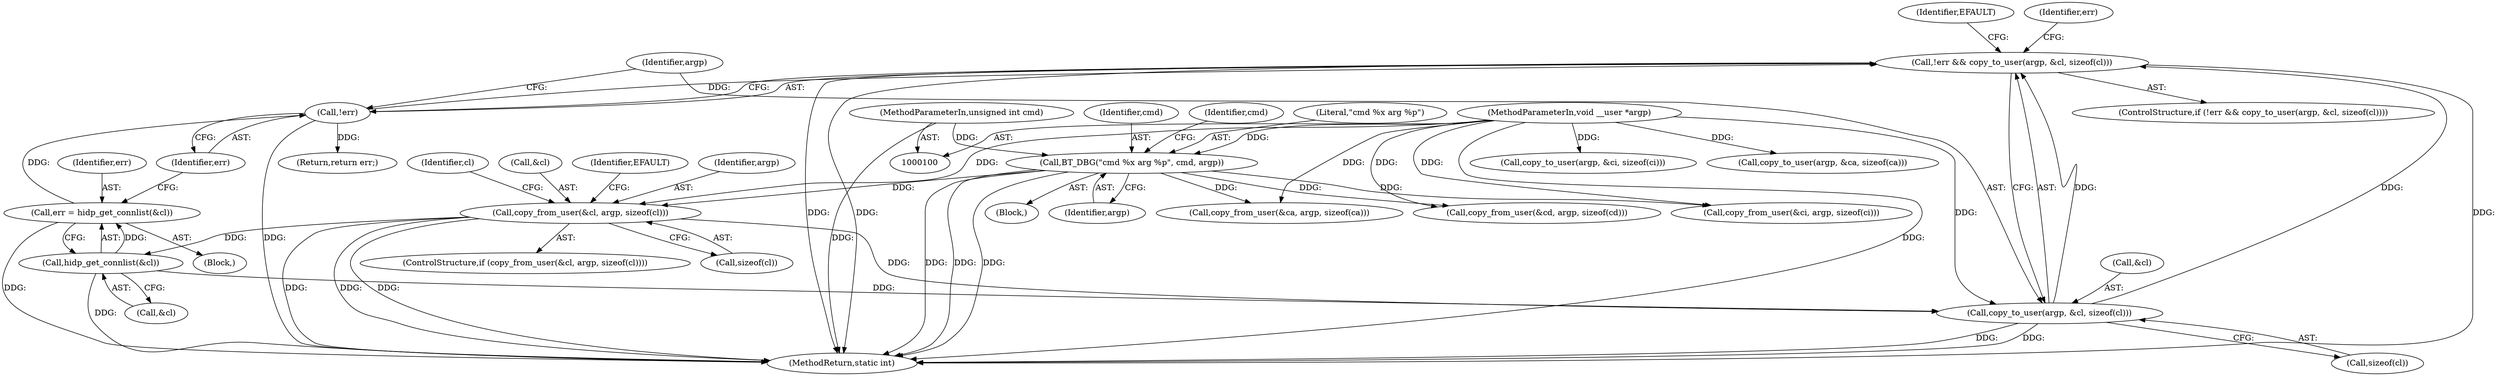 digraph "0_linux_a1616a5ac99ede5d605047a9012481ce7ff18b16@API" {
"1000253" [label="(Call,!err && copy_to_user(argp, &cl, sizeof(cl)))"];
"1000254" [label="(Call,!err)"];
"1000247" [label="(Call,err = hidp_get_connlist(&cl))"];
"1000249" [label="(Call,hidp_get_connlist(&cl))"];
"1000229" [label="(Call,copy_from_user(&cl, argp, sizeof(cl)))"];
"1000112" [label="(Call,BT_DBG(\"cmd %x arg %p\", cmd, argp))"];
"1000102" [label="(MethodParameterIn,unsigned int cmd)"];
"1000103" [label="(MethodParameterIn,void __user *argp)"];
"1000256" [label="(Call,copy_to_user(argp, &cl, sizeof(cl)))"];
"1000230" [label="(Call,&cl)"];
"1000112" [label="(Call,BT_DBG(\"cmd %x arg %p\", cmd, argp))"];
"1000114" [label="(Identifier,cmd)"];
"1000301" [label="(MethodReturn,static int)"];
"1000249" [label="(Call,hidp_get_connlist(&cl))"];
"1000237" [label="(Identifier,EFAULT)"];
"1000264" [label="(Identifier,EFAULT)"];
"1000118" [label="(Block,)"];
"1000228" [label="(ControlStructure,if (copy_from_user(&cl, argp, sizeof(cl))))"];
"1000232" [label="(Identifier,argp)"];
"1000102" [label="(MethodParameterIn,unsigned int cmd)"];
"1000256" [label="(Call,copy_to_user(argp, &cl, sizeof(cl)))"];
"1000233" [label="(Call,sizeof(cl))"];
"1000265" [label="(Return,return err;)"];
"1000255" [label="(Identifier,err)"];
"1000258" [label="(Call,&cl)"];
"1000252" [label="(ControlStructure,if (!err && copy_to_user(argp, &cl, sizeof(cl))))"];
"1000214" [label="(Call,copy_from_user(&cd, argp, sizeof(cd)))"];
"1000287" [label="(Call,copy_to_user(argp, &ci, sizeof(ci)))"];
"1000248" [label="(Identifier,err)"];
"1000260" [label="(Call,sizeof(cl))"];
"1000229" [label="(Call,copy_from_user(&cl, argp, sizeof(cl)))"];
"1000253" [label="(Call,!err && copy_to_user(argp, &cl, sizeof(cl)))"];
"1000117" [label="(Identifier,cmd)"];
"1000254" [label="(Call,!err)"];
"1000266" [label="(Identifier,err)"];
"1000241" [label="(Identifier,cl)"];
"1000269" [label="(Call,copy_from_user(&ci, argp, sizeof(ci)))"];
"1000247" [label="(Call,err = hidp_get_connlist(&cl))"];
"1000104" [label="(Block,)"];
"1000115" [label="(Identifier,argp)"];
"1000103" [label="(MethodParameterIn,void __user *argp)"];
"1000189" [label="(Call,copy_to_user(argp, &ca, sizeof(ca)))"];
"1000257" [label="(Identifier,argp)"];
"1000113" [label="(Literal,\"cmd %x arg %p\")"];
"1000128" [label="(Call,copy_from_user(&ca, argp, sizeof(ca)))"];
"1000250" [label="(Call,&cl)"];
"1000253" -> "1000252"  [label="AST: "];
"1000253" -> "1000254"  [label="CFG: "];
"1000253" -> "1000256"  [label="CFG: "];
"1000254" -> "1000253"  [label="AST: "];
"1000256" -> "1000253"  [label="AST: "];
"1000264" -> "1000253"  [label="CFG: "];
"1000266" -> "1000253"  [label="CFG: "];
"1000253" -> "1000301"  [label="DDG: "];
"1000253" -> "1000301"  [label="DDG: "];
"1000253" -> "1000301"  [label="DDG: "];
"1000254" -> "1000253"  [label="DDG: "];
"1000256" -> "1000253"  [label="DDG: "];
"1000256" -> "1000253"  [label="DDG: "];
"1000254" -> "1000255"  [label="CFG: "];
"1000255" -> "1000254"  [label="AST: "];
"1000257" -> "1000254"  [label="CFG: "];
"1000254" -> "1000301"  [label="DDG: "];
"1000247" -> "1000254"  [label="DDG: "];
"1000254" -> "1000265"  [label="DDG: "];
"1000247" -> "1000118"  [label="AST: "];
"1000247" -> "1000249"  [label="CFG: "];
"1000248" -> "1000247"  [label="AST: "];
"1000249" -> "1000247"  [label="AST: "];
"1000255" -> "1000247"  [label="CFG: "];
"1000247" -> "1000301"  [label="DDG: "];
"1000249" -> "1000247"  [label="DDG: "];
"1000249" -> "1000250"  [label="CFG: "];
"1000250" -> "1000249"  [label="AST: "];
"1000249" -> "1000301"  [label="DDG: "];
"1000229" -> "1000249"  [label="DDG: "];
"1000249" -> "1000256"  [label="DDG: "];
"1000229" -> "1000228"  [label="AST: "];
"1000229" -> "1000233"  [label="CFG: "];
"1000230" -> "1000229"  [label="AST: "];
"1000232" -> "1000229"  [label="AST: "];
"1000233" -> "1000229"  [label="AST: "];
"1000237" -> "1000229"  [label="CFG: "];
"1000241" -> "1000229"  [label="CFG: "];
"1000229" -> "1000301"  [label="DDG: "];
"1000229" -> "1000301"  [label="DDG: "];
"1000229" -> "1000301"  [label="DDG: "];
"1000112" -> "1000229"  [label="DDG: "];
"1000103" -> "1000229"  [label="DDG: "];
"1000229" -> "1000256"  [label="DDG: "];
"1000112" -> "1000104"  [label="AST: "];
"1000112" -> "1000115"  [label="CFG: "];
"1000113" -> "1000112"  [label="AST: "];
"1000114" -> "1000112"  [label="AST: "];
"1000115" -> "1000112"  [label="AST: "];
"1000117" -> "1000112"  [label="CFG: "];
"1000112" -> "1000301"  [label="DDG: "];
"1000112" -> "1000301"  [label="DDG: "];
"1000112" -> "1000301"  [label="DDG: "];
"1000102" -> "1000112"  [label="DDG: "];
"1000103" -> "1000112"  [label="DDG: "];
"1000112" -> "1000128"  [label="DDG: "];
"1000112" -> "1000214"  [label="DDG: "];
"1000112" -> "1000269"  [label="DDG: "];
"1000102" -> "1000100"  [label="AST: "];
"1000102" -> "1000301"  [label="DDG: "];
"1000103" -> "1000100"  [label="AST: "];
"1000103" -> "1000301"  [label="DDG: "];
"1000103" -> "1000128"  [label="DDG: "];
"1000103" -> "1000189"  [label="DDG: "];
"1000103" -> "1000214"  [label="DDG: "];
"1000103" -> "1000256"  [label="DDG: "];
"1000103" -> "1000269"  [label="DDG: "];
"1000103" -> "1000287"  [label="DDG: "];
"1000256" -> "1000260"  [label="CFG: "];
"1000257" -> "1000256"  [label="AST: "];
"1000258" -> "1000256"  [label="AST: "];
"1000260" -> "1000256"  [label="AST: "];
"1000256" -> "1000301"  [label="DDG: "];
"1000256" -> "1000301"  [label="DDG: "];
}
